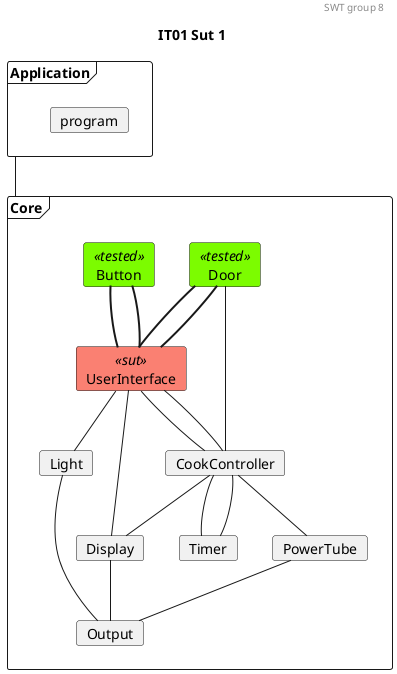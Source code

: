 @startuml

'Testing colors:
skinparam card{
    backgroundColor<<tested>> lawngreen
    backgroundColor<<sut>> salmon
    backgroundColor<<test>> salmon
    backgroundColor<<fake>> gold
}

header SWT group 8
title IT01 Sut 1

frame Application{
    card program
}

frame Core{
'0.
    card Door<<tested>>
    card Button<<tested>>

'1.
    card UserInterface<<sut>>

'2.
    card CookController
    card Light

'3.
    card Timer
    card PowerTube
    card Display

'4 
    card Output


}
Application -- Core

'Relations projects
' 0. to 1.
Door -[thickness=2]- UserInterface
Door -[thickness=2]- UserInterface

Button -[thickness=2]- UserInterface
Button -[thickness=2]- UserInterface


'Relations CookController:
'1.
UserInterface -- CookController
UserInterface -- CookController
'1. to 2.
Door -- CookController


CookController -- PowerTube

'1. to 2.
UserInterface -- Display
UserInterface -- Light
CookController -- Display

CookController -- Timer
CookController -- Timer 


' Relations 2. to 3.
Light -- Output
Display -- Output
PowerTube -- Output



@enduml